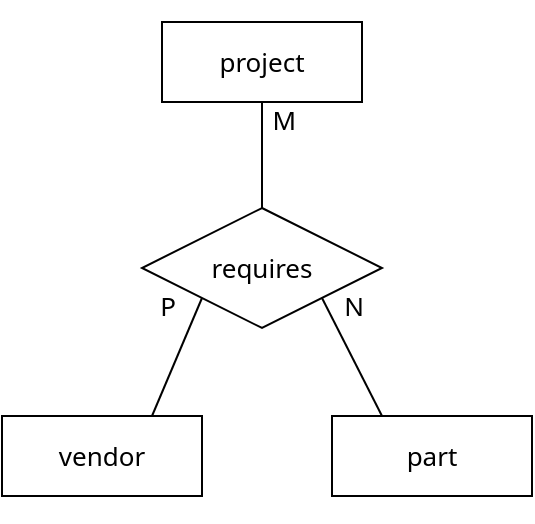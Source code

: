 <mxfile version="15.5.5" type="device"><diagram id="R2lEEEUBdFMjLlhIrx00" name="Page-1"><mxGraphModel dx="572" dy="657" grid="1" gridSize="10" guides="1" tooltips="1" connect="1" arrows="1" fold="1" page="1" pageScale="1" pageWidth="850" pageHeight="1100" math="0" shadow="0" extFonts="Permanent Marker^https://fonts.googleapis.com/css?family=Permanent+Marker"><root><mxCell id="0"/><mxCell id="1" parent="0"/><mxCell id="XE4aP4qG6gfPF1ebo5mN-4" value="part" style="whiteSpace=wrap;html=1;align=center;fontSize=13;fontFamily=Noto Sans;fontSource=https%3A%2F%2Ffonts.googleapis.com%2Fcss%3Ffamily%3DNoto%2BSans;" vertex="1" parent="1"><mxGeometry x="1175" y="284" width="100" height="40" as="geometry"/></mxCell><mxCell id="XE4aP4qG6gfPF1ebo5mN-5" value="requires" style="shape=rhombus;perimeter=rhombusPerimeter;whiteSpace=wrap;html=1;align=center;fontSize=13;fontFamily=Noto Sans;fontSource=https%3A%2F%2Ffonts.googleapis.com%2Fcss%3Ffamily%3DNoto%2BSans;" vertex="1" parent="1"><mxGeometry x="1080" y="180" width="120" height="60" as="geometry"/></mxCell><mxCell id="XE4aP4qG6gfPF1ebo5mN-6" value="vendor" style="whiteSpace=wrap;html=1;align=center;fontSize=13;fontFamily=Noto Sans;fontSource=https%3A%2F%2Ffonts.googleapis.com%2Fcss%3Ffamily%3DNoto%2BSans;" vertex="1" parent="1"><mxGeometry x="1010" y="284" width="100" height="40" as="geometry"/></mxCell><mxCell id="XE4aP4qG6gfPF1ebo5mN-11" value="" style="endArrow=none;html=1;rounded=0;exitX=0.75;exitY=0;exitDx=0;exitDy=0;entryX=0;entryY=1;entryDx=0;entryDy=0;fontSize=13;fontFamily=Noto Sans;fontSource=https%3A%2F%2Ffonts.googleapis.com%2Fcss%3Ffamily%3DNoto%2BSans;" edge="1" parent="1" source="XE4aP4qG6gfPF1ebo5mN-6" target="XE4aP4qG6gfPF1ebo5mN-5"><mxGeometry relative="1" as="geometry"><mxPoint x="1130" y="239" as="sourcePoint"/><mxPoint x="1130" y="305" as="targetPoint"/></mxGeometry></mxCell><mxCell id="XE4aP4qG6gfPF1ebo5mN-12" value="P" style="resizable=0;html=1;align=right;verticalAlign=bottom;fontSize=13;fontFamily=Noto Sans;fontSource=https%3A%2F%2Ffonts.googleapis.com%2Fcss%3Ffamily%3DNoto%2BSans;" connectable="0" vertex="1" parent="XE4aP4qG6gfPF1ebo5mN-11"><mxGeometry x="1" relative="1" as="geometry"><mxPoint x="-12" y="14" as="offset"/></mxGeometry></mxCell><mxCell id="XE4aP4qG6gfPF1ebo5mN-19" value="" style="endArrow=none;html=1;rounded=0;exitX=0.25;exitY=0;exitDx=0;exitDy=0;entryX=1;entryY=1;entryDx=0;entryDy=0;fontSize=13;fontFamily=Noto Sans;fontSource=https%3A%2F%2Ffonts.googleapis.com%2Fcss%3Ffamily%3DNoto%2BSans;" edge="1" parent="1" source="XE4aP4qG6gfPF1ebo5mN-4" target="XE4aP4qG6gfPF1ebo5mN-5"><mxGeometry relative="1" as="geometry"><mxPoint x="1160" y="324" as="sourcePoint"/><mxPoint x="1230" y="225" as="targetPoint"/></mxGeometry></mxCell><mxCell id="XE4aP4qG6gfPF1ebo5mN-20" value="N" style="resizable=0;html=1;align=right;verticalAlign=bottom;fontSize=13;fontFamily=Noto Sans;fontSource=https%3A%2F%2Ffonts.googleapis.com%2Fcss%3Ffamily%3DNoto%2BSans;" connectable="0" vertex="1" parent="XE4aP4qG6gfPF1ebo5mN-19"><mxGeometry x="1" relative="1" as="geometry"><mxPoint x="21" y="14" as="offset"/></mxGeometry></mxCell><mxCell id="XE4aP4qG6gfPF1ebo5mN-21" value="project" style="whiteSpace=wrap;html=1;align=center;fontSize=13;fontFamily=Noto Sans;fontSource=https%3A%2F%2Ffonts.googleapis.com%2Fcss%3Ffamily%3DNoto%2BSans;" vertex="1" parent="1"><mxGeometry x="1090" y="87" width="100" height="40" as="geometry"/></mxCell><mxCell id="XE4aP4qG6gfPF1ebo5mN-22" value="" style="endArrow=none;html=1;rounded=0;exitX=0.5;exitY=0;exitDx=0;exitDy=0;entryX=0.5;entryY=1;entryDx=0;entryDy=0;fontSize=13;fontFamily=Noto Sans;fontSource=https%3A%2F%2Ffonts.googleapis.com%2Fcss%3Ffamily%3DNoto%2BSans;" edge="1" parent="1" source="XE4aP4qG6gfPF1ebo5mN-5" target="XE4aP4qG6gfPF1ebo5mN-21"><mxGeometry relative="1" as="geometry"><mxPoint x="1210" y="294" as="sourcePoint"/><mxPoint x="1180" y="235" as="targetPoint"/></mxGeometry></mxCell><mxCell id="XE4aP4qG6gfPF1ebo5mN-23" value="M" style="resizable=0;html=1;align=right;verticalAlign=bottom;fontSize=13;fontFamily=Noto Sans;fontSource=https%3A%2F%2Ffonts.googleapis.com%2Fcss%3Ffamily%3DNoto%2BSans;" connectable="0" vertex="1" parent="XE4aP4qG6gfPF1ebo5mN-22"><mxGeometry x="1" relative="1" as="geometry"><mxPoint x="17" y="19" as="offset"/></mxGeometry></mxCell><mxCell id="XE4aP4qG6gfPF1ebo5mN-24" value="" style="rounded=0;whiteSpace=wrap;html=1;fontFamily=Noto Sans;fontSource=https%3A%2F%2Ffonts.googleapis.com%2Fcss%3Ffamily%3DNoto%2BSans;strokeColor=none;fillColor=none;" vertex="1" parent="1"><mxGeometry x="1045" y="317" width="30" height="20" as="geometry"/></mxCell><mxCell id="XE4aP4qG6gfPF1ebo5mN-25" value="" style="rounded=0;whiteSpace=wrap;html=1;fontFamily=Noto Sans;fontSource=https%3A%2F%2Ffonts.googleapis.com%2Fcss%3Ffamily%3DNoto%2BSans;strokeColor=none;fillColor=none;" vertex="1" parent="1"><mxGeometry x="1125" y="76" width="30" height="20" as="geometry"/></mxCell></root></mxGraphModel></diagram></mxfile>